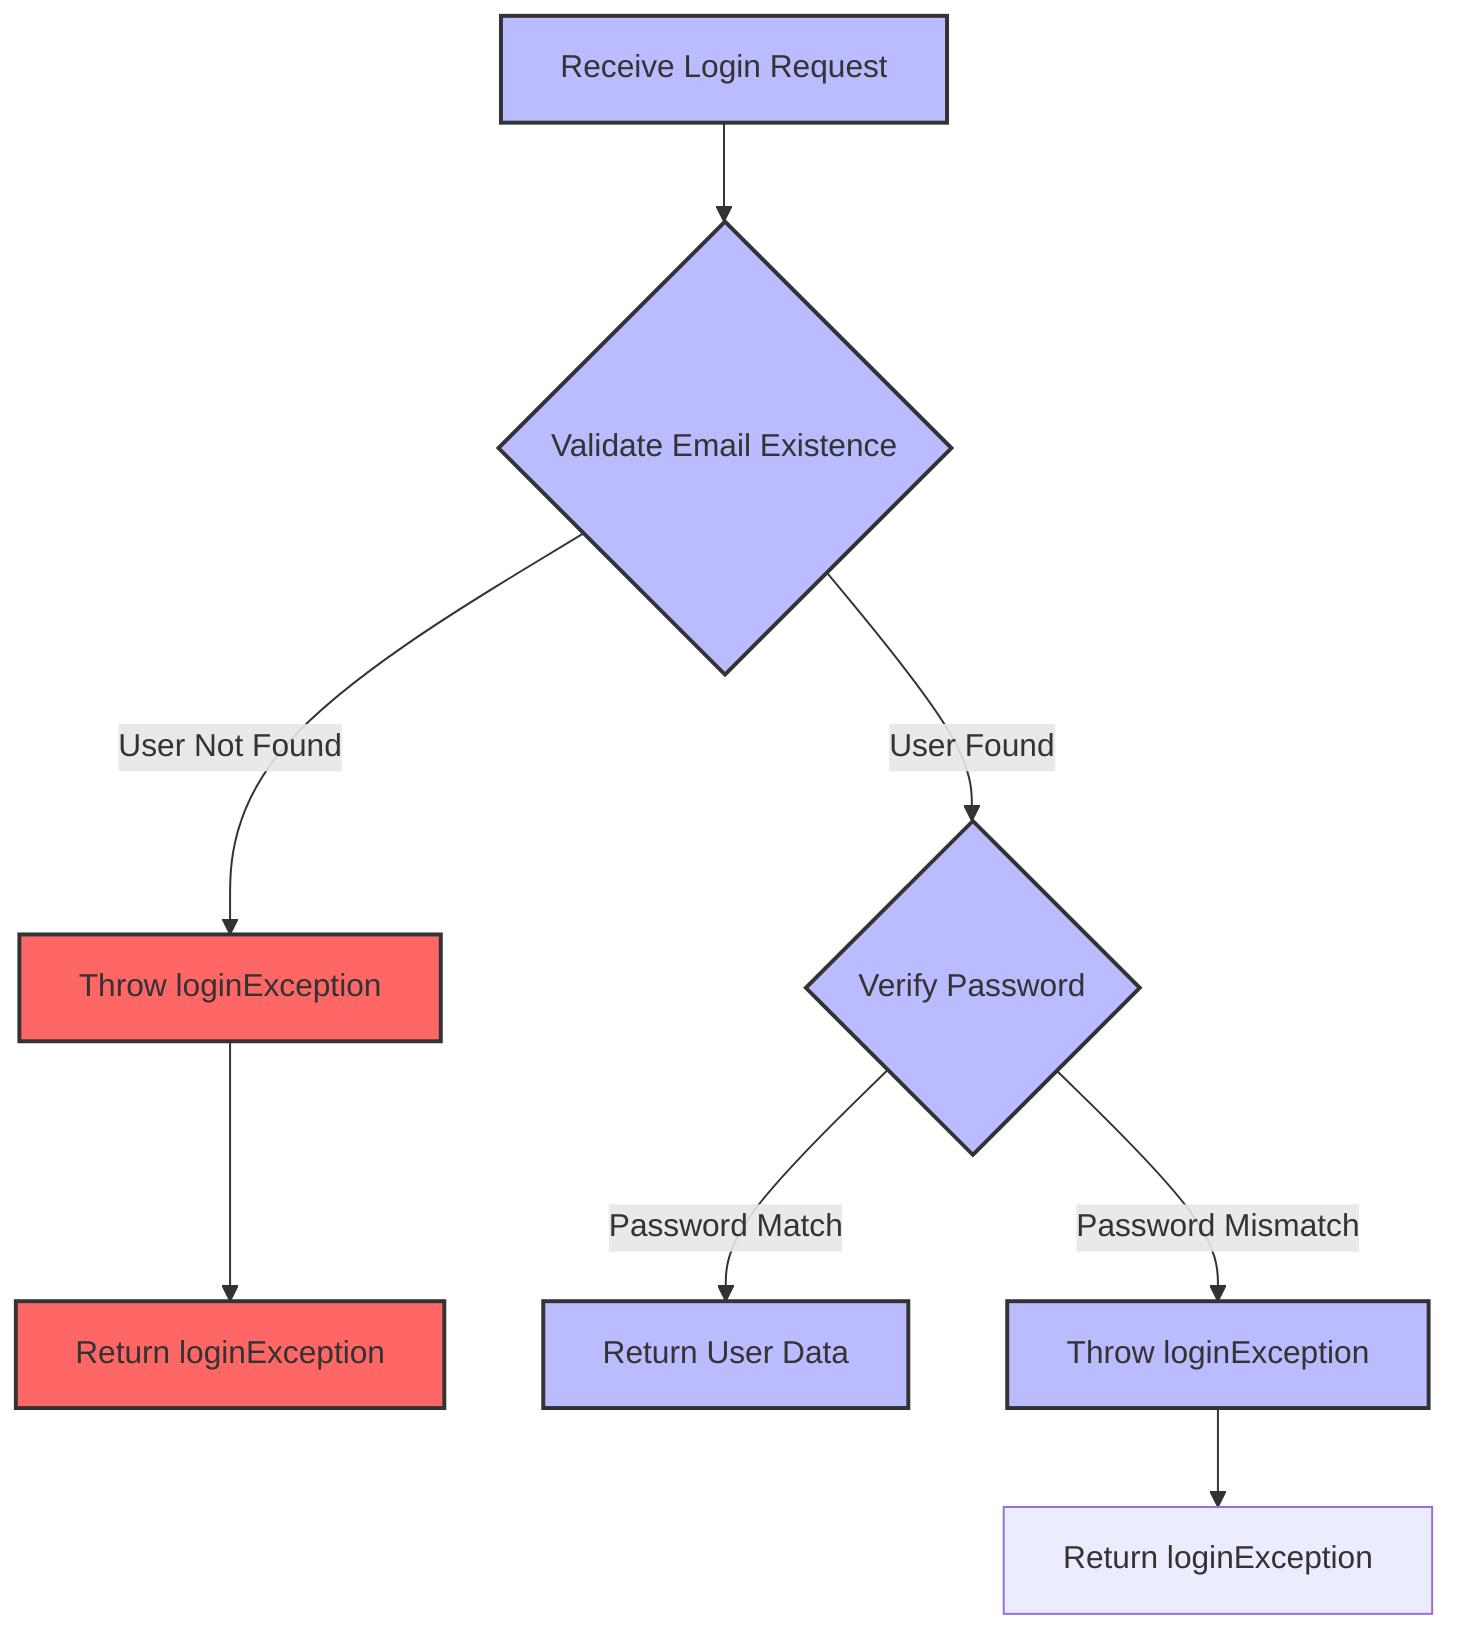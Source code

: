 graph TD
    A[Receive Login Request] --> B{Validate Email Existence}
    B --> |User Not Found| C[Throw loginException]
    B --> |User Found| D{Verify Password}
    C --> E[Return loginException]
    D --> |Password Match| F[Return User Data]
    D --> |Password Mismatch| G[Throw loginException]
    G --> H[Return loginException]

style A fill:#BBF,stroke:#333,stroke-width:2px
style B fill:#BBF,stroke:#333,stroke-width:2px
style C fill:#F66,stroke:#333,stroke-width:2px
style D fill:#BBF,stroke:#333,stroke-width:2px
style E fill:#F66,stroke:#333,stroke-width:2px
style F fill:#BBF,stroke:#333,stroke-width:2px
style G fill:#BBF,stroke:#333,stroke-width:2px